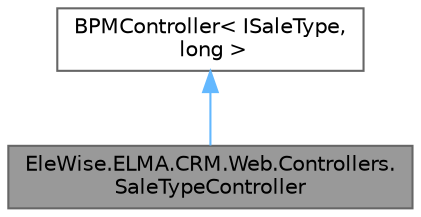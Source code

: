 digraph "EleWise.ELMA.CRM.Web.Controllers.SaleTypeController"
{
 // LATEX_PDF_SIZE
  bgcolor="transparent";
  edge [fontname=Helvetica,fontsize=10,labelfontname=Helvetica,labelfontsize=10];
  node [fontname=Helvetica,fontsize=10,shape=box,height=0.2,width=0.4];
  Node1 [id="Node000001",label="EleWise.ELMA.CRM.Web.Controllers.\lSaleTypeController",height=0.2,width=0.4,color="gray40", fillcolor="grey60", style="filled", fontcolor="black",tooltip="Контроллер типа сделки"];
  Node2 -> Node1 [id="edge1_Node000001_Node000002",dir="back",color="steelblue1",style="solid",tooltip=" "];
  Node2 [id="Node000002",label="BPMController\< ISaleType,\l long \>",height=0.2,width=0.4,color="gray40", fillcolor="white", style="filled",tooltip=" "];
}
